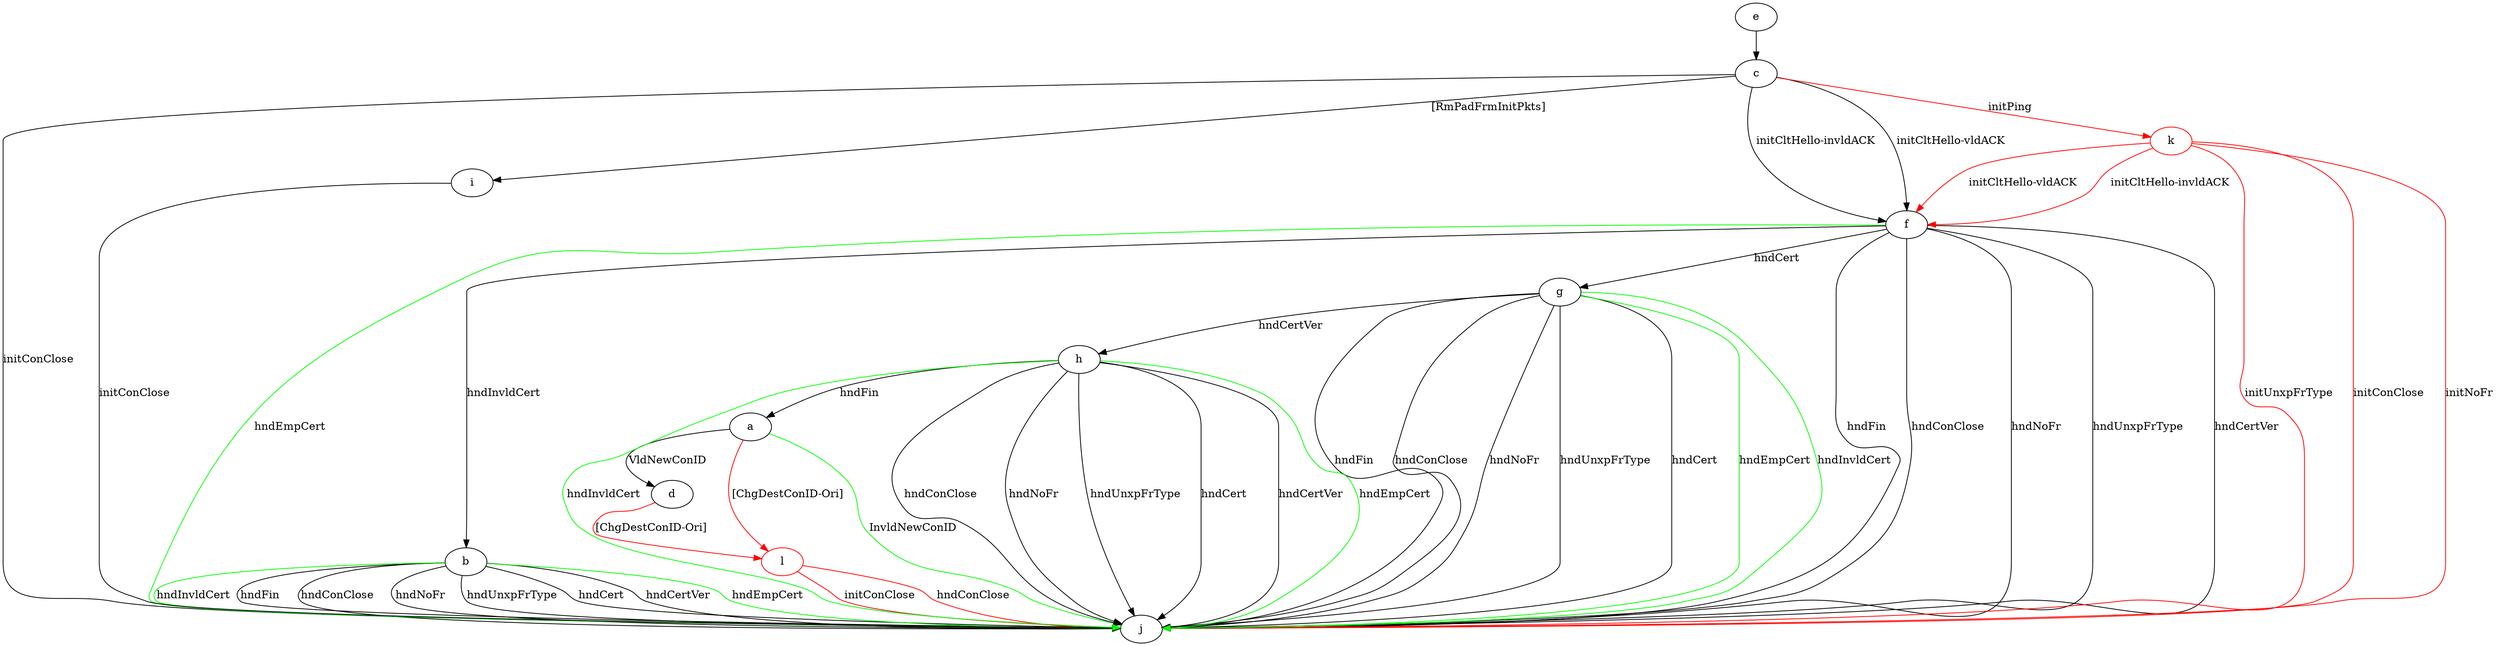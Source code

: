 digraph "" {
	a -> d	[key=0,
		label="VldNewConID "];
	a -> j	[key=0,
		color=green,
		label="InvldNewConID "];
	l	[color=red];
	a -> l	[key=0,
		color=red,
		label="[ChgDestConID-Ori] "];
	b -> j	[key=0,
		label="hndFin "];
	b -> j	[key=1,
		label="hndConClose "];
	b -> j	[key=2,
		label="hndNoFr "];
	b -> j	[key=3,
		label="hndUnxpFrType "];
	b -> j	[key=4,
		label="hndCert "];
	b -> j	[key=5,
		label="hndCertVer "];
	b -> j	[key=6,
		color=green,
		label="hndEmpCert "];
	b -> j	[key=7,
		color=green,
		label="hndInvldCert "];
	c -> f	[key=0,
		label="initCltHello-vldACK "];
	c -> f	[key=1,
		label="initCltHello-invldACK "];
	c -> i	[key=0,
		label="[RmPadFrmInitPkts] "];
	c -> j	[key=0,
		label="initConClose "];
	k	[color=red];
	c -> k	[key=0,
		color=red,
		label="initPing "];
	d -> l	[key=0,
		color=red,
		label="[ChgDestConID-Ori] "];
	e -> c	[key=0];
	f -> b	[key=0,
		label="hndInvldCert "];
	f -> g	[key=0,
		label="hndCert "];
	f -> j	[key=0,
		label="hndFin "];
	f -> j	[key=1,
		label="hndConClose "];
	f -> j	[key=2,
		label="hndNoFr "];
	f -> j	[key=3,
		label="hndUnxpFrType "];
	f -> j	[key=4,
		label="hndCertVer "];
	f -> j	[key=5,
		color=green,
		label="hndEmpCert "];
	g -> h	[key=0,
		label="hndCertVer "];
	g -> j	[key=0,
		label="hndFin "];
	g -> j	[key=1,
		label="hndConClose "];
	g -> j	[key=2,
		label="hndNoFr "];
	g -> j	[key=3,
		label="hndUnxpFrType "];
	g -> j	[key=4,
		label="hndCert "];
	g -> j	[key=5,
		color=green,
		label="hndEmpCert "];
	g -> j	[key=6,
		color=green,
		label="hndInvldCert "];
	h -> a	[key=0,
		label="hndFin "];
	h -> j	[key=0,
		label="hndConClose "];
	h -> j	[key=1,
		label="hndNoFr "];
	h -> j	[key=2,
		label="hndUnxpFrType "];
	h -> j	[key=3,
		label="hndCert "];
	h -> j	[key=4,
		label="hndCertVer "];
	h -> j	[key=5,
		color=green,
		label="hndEmpCert "];
	h -> j	[key=6,
		color=green,
		label="hndInvldCert "];
	i -> j	[key=0,
		label="initConClose "];
	k -> f	[key=0,
		color=red,
		label="initCltHello-vldACK "];
	k -> f	[key=1,
		color=red,
		label="initCltHello-invldACK "];
	k -> j	[key=0,
		color=red,
		label="initConClose "];
	k -> j	[key=1,
		color=red,
		label="initNoFr "];
	k -> j	[key=2,
		color=red,
		label="initUnxpFrType "];
	l -> j	[key=0,
		color=red,
		label="initConClose "];
	l -> j	[key=1,
		color=red,
		label="hndConClose "];
}
